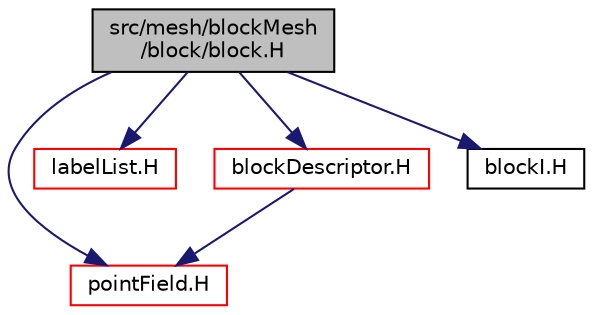 digraph "src/mesh/blockMesh/block/block.H"
{
  bgcolor="transparent";
  edge [fontname="Helvetica",fontsize="10",labelfontname="Helvetica",labelfontsize="10"];
  node [fontname="Helvetica",fontsize="10",shape=record];
  Node0 [label="src/mesh/blockMesh\l/block/block.H",height=0.2,width=0.4,color="black", fillcolor="grey75", style="filled", fontcolor="black"];
  Node0 -> Node1 [color="midnightblue",fontsize="10",style="solid",fontname="Helvetica"];
  Node1 [label="pointField.H",height=0.2,width=0.4,color="red",URL="$a12830.html"];
  Node0 -> Node79 [color="midnightblue",fontsize="10",style="solid",fontname="Helvetica"];
  Node79 [label="labelList.H",height=0.2,width=0.4,color="red",URL="$a13154.html"];
  Node0 -> Node123 [color="midnightblue",fontsize="10",style="solid",fontname="Helvetica"];
  Node123 [label="blockDescriptor.H",height=0.2,width=0.4,color="red",URL="$a07535.html"];
  Node123 -> Node1 [color="midnightblue",fontsize="10",style="solid",fontname="Helvetica"];
  Node0 -> Node176 [color="midnightblue",fontsize="10",style="solid",fontname="Helvetica"];
  Node176 [label="blockI.H",height=0.2,width=0.4,color="black",URL="$a07526.html"];
}
